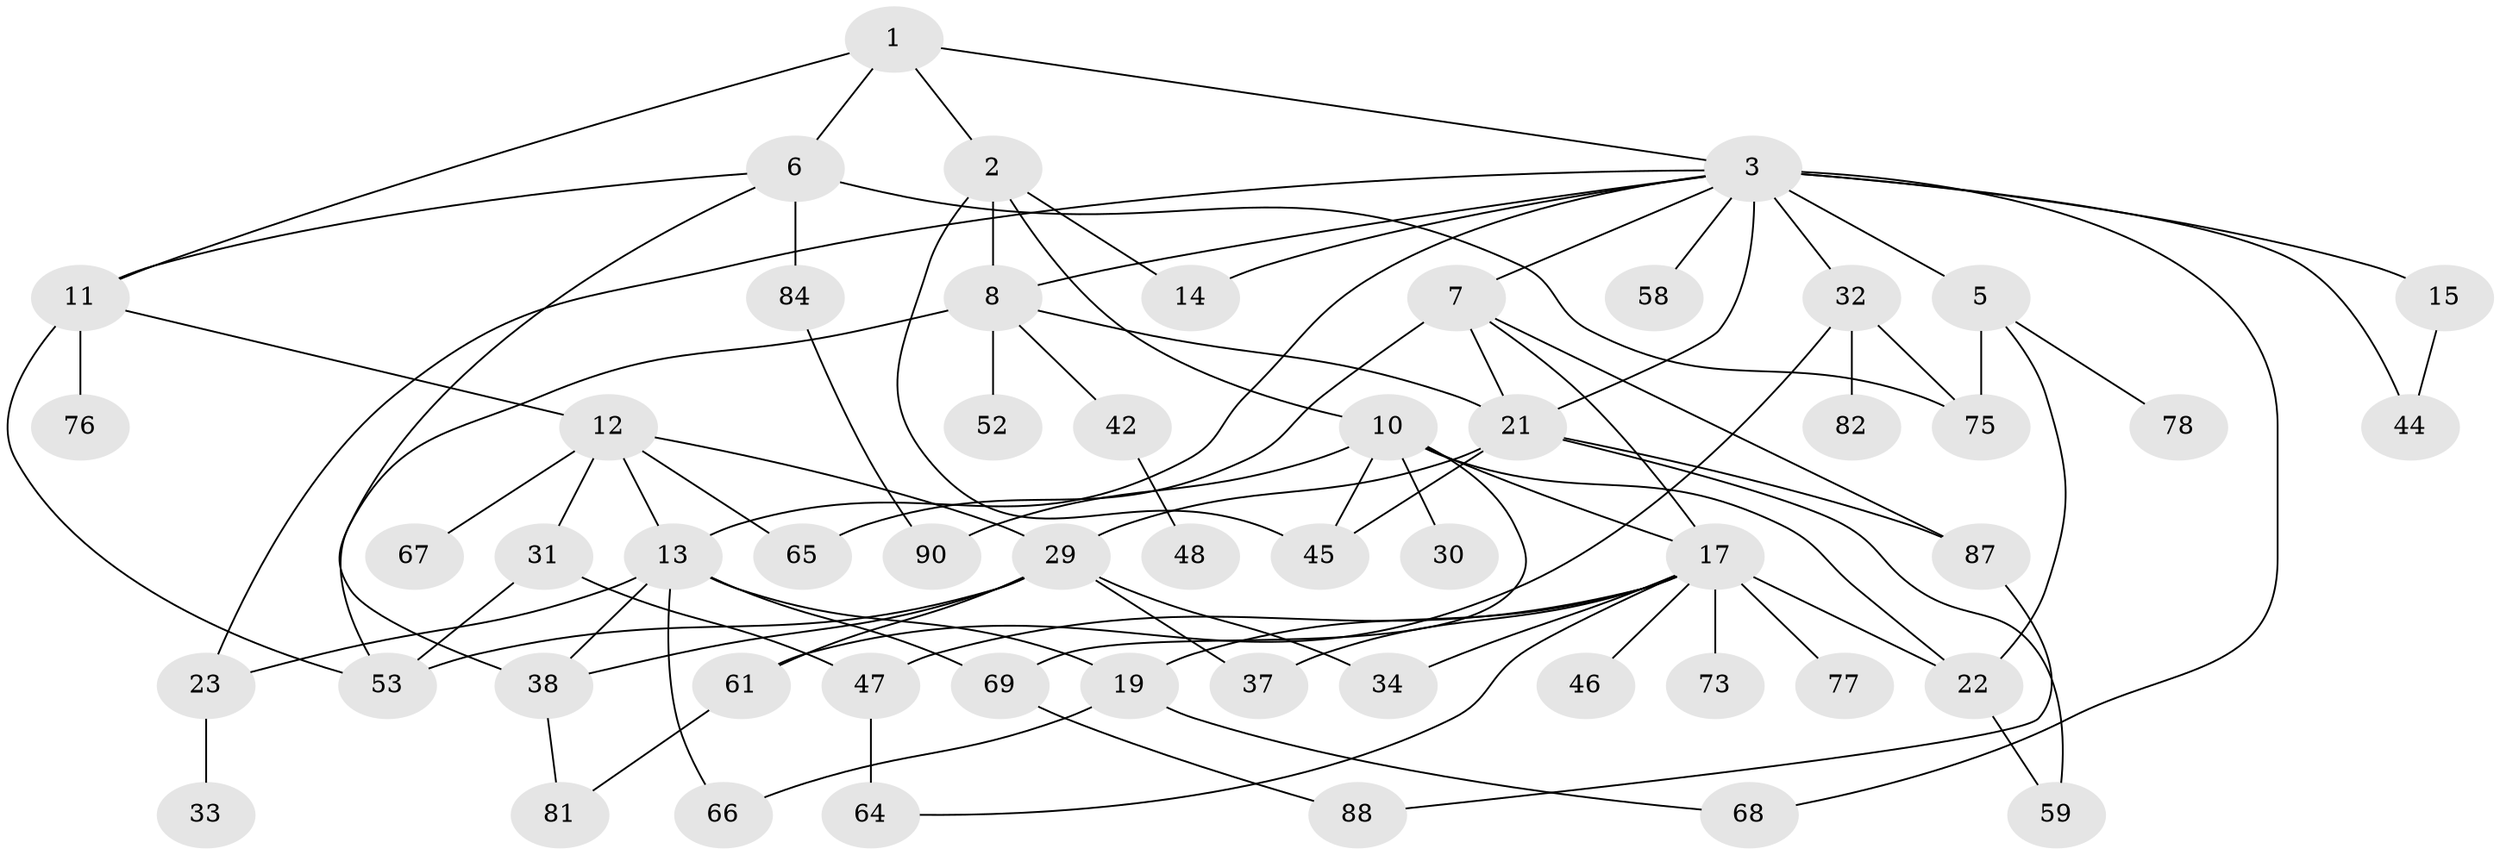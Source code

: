 // original degree distribution, {4: 0.12222222222222222, 5: 0.1111111111111111, 6: 0.06666666666666667, 2: 0.2777777777777778, 3: 0.2, 1: 0.2111111111111111, 7: 0.011111111111111112}
// Generated by graph-tools (version 1.1) at 2025/16/03/04/25 18:16:56]
// undirected, 54 vertices, 89 edges
graph export_dot {
graph [start="1"]
  node [color=gray90,style=filled];
  1;
  2;
  3 [super="+25+56+4"];
  5;
  6;
  7;
  8 [super="+24"];
  10 [super="+89"];
  11 [super="+86"];
  12;
  13 [super="+50+43"];
  14;
  15 [super="+16"];
  17 [super="+18"];
  19 [super="+51+39"];
  21 [super="+70+27+26"];
  22 [super="+62"];
  23;
  29 [super="+54+41+49"];
  30;
  31;
  32;
  33;
  34;
  37;
  38;
  42;
  44;
  45 [super="+55"];
  46 [super="+74"];
  47;
  48;
  52;
  53 [super="+57"];
  58;
  59 [super="+83"];
  61 [super="+79"];
  64;
  65;
  66;
  67;
  68;
  69;
  73;
  75;
  76;
  77;
  78;
  81;
  82;
  84;
  87;
  88;
  90;
  1 -- 2;
  1 -- 3;
  1 -- 6;
  1 -- 11;
  2 -- 8;
  2 -- 10;
  2 -- 14;
  2 -- 45;
  3 -- 5 [weight=2];
  3 -- 7;
  3 -- 68;
  3 -- 58;
  3 -- 44;
  3 -- 32 [weight=3];
  3 -- 14;
  3 -- 15;
  3 -- 21;
  3 -- 23;
  3 -- 13;
  3 -- 8 [weight=2];
  5 -- 22;
  5 -- 75;
  5 -- 78;
  6 -- 11;
  6 -- 38;
  6 -- 84;
  6 -- 75;
  7 -- 17;
  7 -- 87;
  7 -- 65;
  7 -- 21;
  8 -- 52;
  8 -- 53;
  8 -- 42;
  8 -- 21;
  10 -- 30;
  10 -- 69;
  10 -- 90;
  10 -- 22;
  10 -- 45;
  10 -- 17;
  11 -- 12;
  11 -- 53;
  11 -- 76;
  12 -- 13;
  12 -- 29;
  12 -- 31;
  12 -- 65;
  12 -- 67;
  13 -- 19;
  13 -- 69;
  13 -- 66;
  13 -- 38;
  13 -- 23;
  15 -- 44;
  17 -- 22;
  17 -- 64;
  17 -- 34;
  17 -- 37;
  17 -- 73;
  17 -- 77;
  17 -- 46;
  17 -- 47;
  17 -- 19;
  19 -- 68;
  19 -- 66;
  21 -- 29 [weight=2];
  21 -- 87;
  21 -- 59;
  21 -- 45;
  22 -- 59;
  23 -- 33;
  29 -- 61;
  29 -- 37;
  29 -- 53;
  29 -- 34;
  29 -- 38;
  31 -- 47;
  31 -- 53;
  32 -- 61;
  32 -- 82;
  32 -- 75;
  38 -- 81;
  42 -- 48;
  47 -- 64;
  61 -- 81;
  69 -- 88;
  84 -- 90;
  87 -- 88;
}
